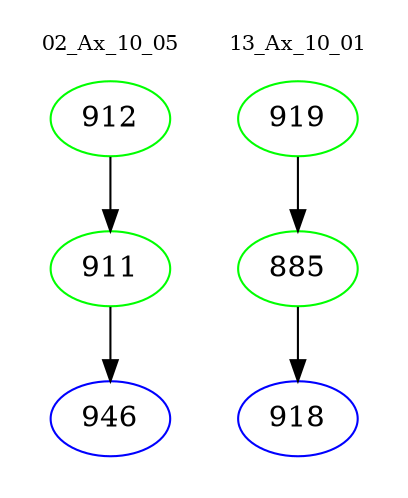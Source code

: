 digraph{
subgraph cluster_0 {
color = white
label = "02_Ax_10_05";
fontsize=10;
T0_912 [label="912", color="green"]
T0_912 -> T0_911 [color="black"]
T0_911 [label="911", color="green"]
T0_911 -> T0_946 [color="black"]
T0_946 [label="946", color="blue"]
}
subgraph cluster_1 {
color = white
label = "13_Ax_10_01";
fontsize=10;
T1_919 [label="919", color="green"]
T1_919 -> T1_885 [color="black"]
T1_885 [label="885", color="green"]
T1_885 -> T1_918 [color="black"]
T1_918 [label="918", color="blue"]
}
}
